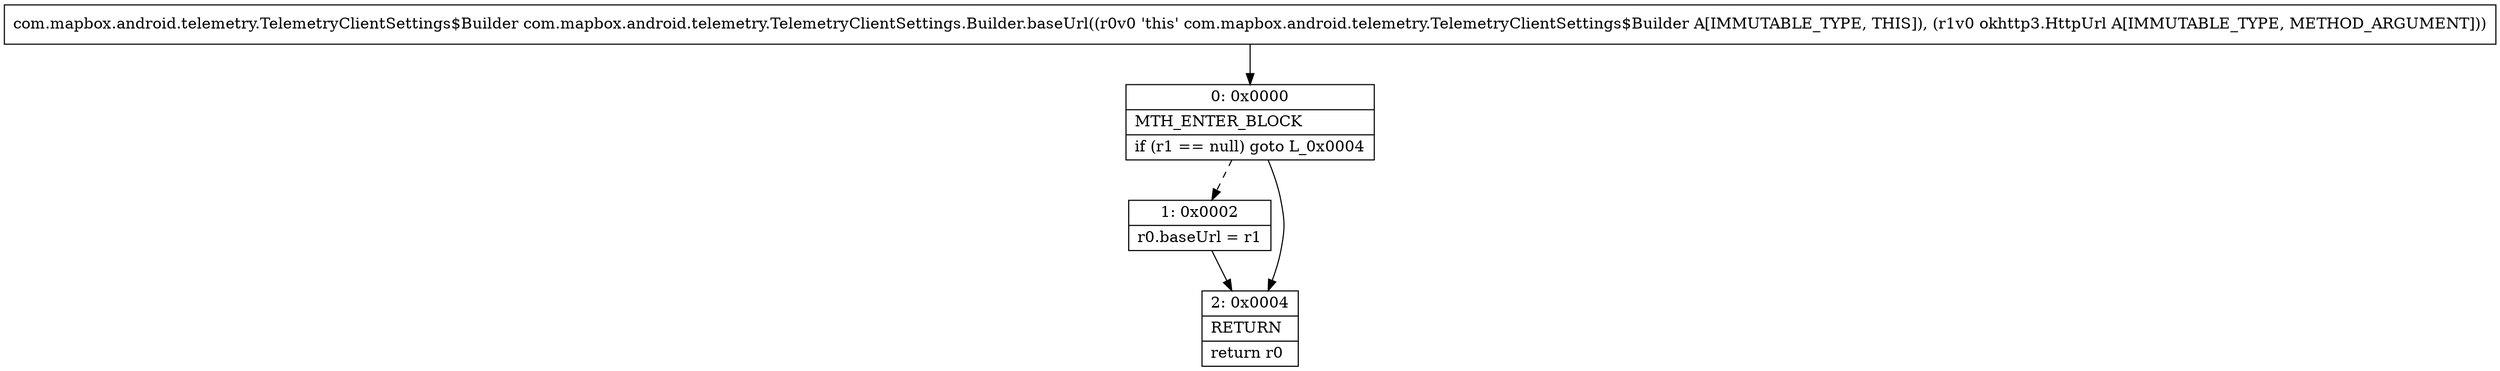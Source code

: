 digraph "CFG forcom.mapbox.android.telemetry.TelemetryClientSettings.Builder.baseUrl(Lokhttp3\/HttpUrl;)Lcom\/mapbox\/android\/telemetry\/TelemetryClientSettings$Builder;" {
Node_0 [shape=record,label="{0\:\ 0x0000|MTH_ENTER_BLOCK\l|if (r1 == null) goto L_0x0004\l}"];
Node_1 [shape=record,label="{1\:\ 0x0002|r0.baseUrl = r1\l}"];
Node_2 [shape=record,label="{2\:\ 0x0004|RETURN\l|return r0\l}"];
MethodNode[shape=record,label="{com.mapbox.android.telemetry.TelemetryClientSettings$Builder com.mapbox.android.telemetry.TelemetryClientSettings.Builder.baseUrl((r0v0 'this' com.mapbox.android.telemetry.TelemetryClientSettings$Builder A[IMMUTABLE_TYPE, THIS]), (r1v0 okhttp3.HttpUrl A[IMMUTABLE_TYPE, METHOD_ARGUMENT])) }"];
MethodNode -> Node_0;
Node_0 -> Node_1[style=dashed];
Node_0 -> Node_2;
Node_1 -> Node_2;
}


